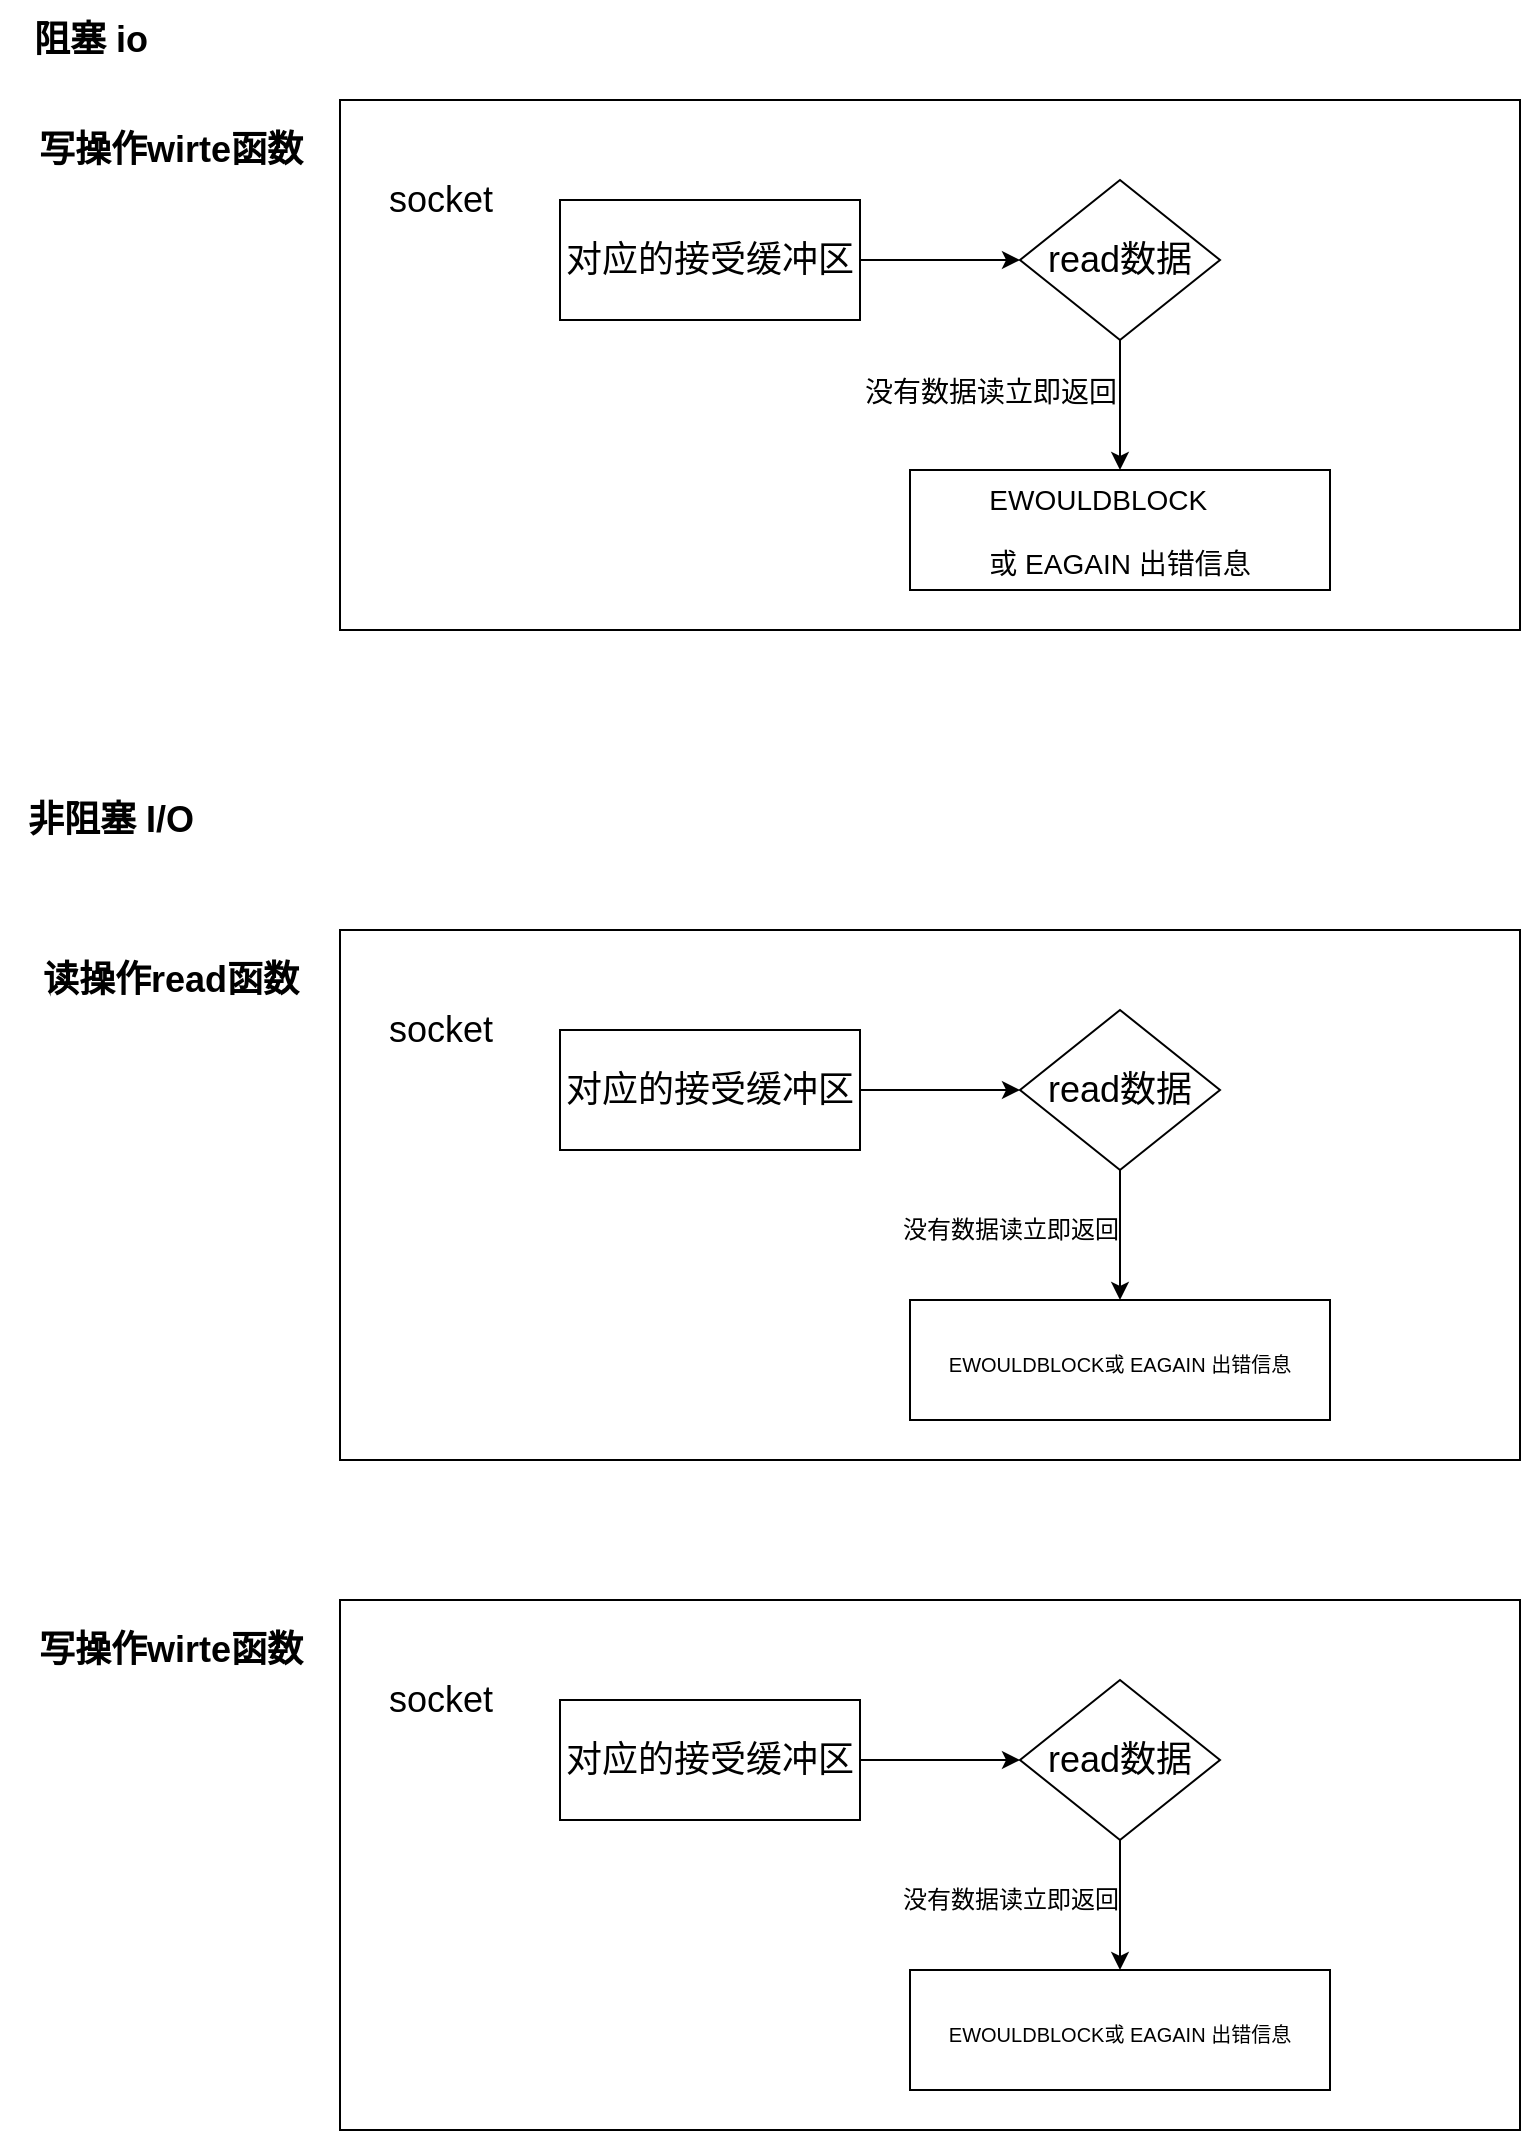 <mxfile version="20.4.1" type="github">
  <diagram id="OnTdiCpOdUWxgo_nxiWs" name="第 1 页">
    <mxGraphModel dx="969" dy="609" grid="1" gridSize="10" guides="1" tooltips="1" connect="1" arrows="1" fold="1" page="1" pageScale="1" pageWidth="827" pageHeight="1169" math="0" shadow="0">
      <root>
        <mxCell id="0" />
        <mxCell id="1" parent="0" />
        <mxCell id="bHkdKSp5bRuQLUvRUitD-2" value="" style="rounded=0;whiteSpace=wrap;html=1;" vertex="1" parent="1">
          <mxGeometry x="170" y="475" width="590" height="265" as="geometry" />
        </mxCell>
        <mxCell id="bHkdKSp5bRuQLUvRUitD-3" value="&lt;font style=&quot;font-size: 18px;&quot;&gt;&lt;b&gt;阻塞 io&lt;/b&gt;&lt;/font&gt;" style="text;html=1;resizable=0;autosize=1;align=center;verticalAlign=middle;points=[];fillColor=none;strokeColor=none;rounded=0;" vertex="1" parent="1">
          <mxGeometry x="5" y="10" width="80" height="40" as="geometry" />
        </mxCell>
        <mxCell id="bHkdKSp5bRuQLUvRUitD-5" value="&lt;font style=&quot;font-size: 18px;&quot;&gt;&lt;b&gt;非阻塞 I/O&lt;/b&gt;&lt;/font&gt;" style="text;html=1;resizable=0;autosize=1;align=center;verticalAlign=middle;points=[];fillColor=none;strokeColor=none;rounded=0;" vertex="1" parent="1">
          <mxGeometry y="400" width="110" height="40" as="geometry" />
        </mxCell>
        <mxCell id="bHkdKSp5bRuQLUvRUitD-6" value="&lt;article data-content=&quot;[{&amp;quot;type&amp;quot;:&amp;quot;block&amp;quot;,&amp;quot;id&amp;quot;:&amp;quot;ECZx-1654239543630&amp;quot;,&amp;quot;name&amp;quot;:&amp;quot;paragraph&amp;quot;,&amp;quot;data&amp;quot;:{},&amp;quot;nodes&amp;quot;:[{&amp;quot;type&amp;quot;:&amp;quot;text&amp;quot;,&amp;quot;id&amp;quot;:&amp;quot;fXnB-1654239543628&amp;quot;,&amp;quot;leaves&amp;quot;:[{&amp;quot;text&amp;quot;:&amp;quot;读操作&amp;quot;,&amp;quot;marks&amp;quot;:[{&amp;quot;type&amp;quot;:&amp;quot;fontSize&amp;quot;,&amp;quot;value&amp;quot;:18},{&amp;quot;type&amp;quot;:&amp;quot;bold&amp;quot;}]}]}],&amp;quot;state&amp;quot;:{}}]&quot;&gt;&lt;div style=&quot;line-height: 1.75; font-size: 14px; text-align: left;&quot;&gt;&lt;span style=&quot;font-size: 18px;font-weight: bold;&quot;&gt;读操作read函数&lt;/span&gt;&lt;/div&gt;&lt;/article&gt;" style="text;html=1;resizable=0;autosize=1;align=center;verticalAlign=middle;points=[];fillColor=none;strokeColor=none;rounded=0;fontSize=18;" vertex="1" parent="1">
          <mxGeometry x="10" y="475" width="150" height="50" as="geometry" />
        </mxCell>
        <mxCell id="bHkdKSp5bRuQLUvRUitD-7" value="&lt;article data-content=&quot;[{&amp;quot;type&amp;quot;:&amp;quot;block&amp;quot;,&amp;quot;id&amp;quot;:&amp;quot;ECZx-1654239543630&amp;quot;,&amp;quot;name&amp;quot;:&amp;quot;paragraph&amp;quot;,&amp;quot;data&amp;quot;:{},&amp;quot;nodes&amp;quot;:[{&amp;quot;type&amp;quot;:&amp;quot;text&amp;quot;,&amp;quot;id&amp;quot;:&amp;quot;fXnB-1654239543628&amp;quot;,&amp;quot;leaves&amp;quot;:[{&amp;quot;text&amp;quot;:&amp;quot;读操作&amp;quot;,&amp;quot;marks&amp;quot;:[{&amp;quot;type&amp;quot;:&amp;quot;fontSize&amp;quot;,&amp;quot;value&amp;quot;:18},{&amp;quot;type&amp;quot;:&amp;quot;bold&amp;quot;}]}]}],&amp;quot;state&amp;quot;:{}}]&quot;&gt;&lt;div style=&quot;line-height: 1.75; font-size: 14px; text-align: left;&quot;&gt;&lt;span style=&quot;font-size: 18px;&quot;&gt;socket&lt;/span&gt;&lt;/div&gt;&lt;/article&gt;" style="text;html=1;resizable=0;autosize=1;align=center;verticalAlign=middle;points=[];fillColor=none;strokeColor=none;rounded=0;fontSize=18;" vertex="1" parent="1">
          <mxGeometry x="180" y="500" width="80" height="50" as="geometry" />
        </mxCell>
        <mxCell id="bHkdKSp5bRuQLUvRUitD-10" value="" style="edgeStyle=orthogonalEdgeStyle;rounded=0;orthogonalLoop=1;jettySize=auto;html=1;fontSize=18;" edge="1" parent="1" source="bHkdKSp5bRuQLUvRUitD-8">
          <mxGeometry relative="1" as="geometry">
            <mxPoint x="510" y="555" as="targetPoint" />
          </mxGeometry>
        </mxCell>
        <mxCell id="bHkdKSp5bRuQLUvRUitD-8" value="对应的接受缓冲区" style="rounded=0;whiteSpace=wrap;html=1;fontSize=18;" vertex="1" parent="1">
          <mxGeometry x="280" y="525" width="150" height="60" as="geometry" />
        </mxCell>
        <mxCell id="bHkdKSp5bRuQLUvRUitD-20" value="" style="edgeStyle=orthogonalEdgeStyle;rounded=0;orthogonalLoop=1;jettySize=auto;html=1;fontSize=18;" edge="1" parent="1" source="bHkdKSp5bRuQLUvRUitD-13" target="bHkdKSp5bRuQLUvRUitD-19">
          <mxGeometry relative="1" as="geometry" />
        </mxCell>
        <mxCell id="bHkdKSp5bRuQLUvRUitD-13" value="&lt;span style=&quot;text-align: left;&quot;&gt;read&lt;/span&gt;数据" style="rhombus;whiteSpace=wrap;html=1;fontSize=18;" vertex="1" parent="1">
          <mxGeometry x="510" y="515" width="100" height="80" as="geometry" />
        </mxCell>
        <mxCell id="bHkdKSp5bRuQLUvRUitD-19" value="&lt;article data-content=&quot;[{&amp;quot;type&amp;quot;:&amp;quot;block&amp;quot;,&amp;quot;id&amp;quot;:&amp;quot;qyoK-1654239552444&amp;quot;,&amp;quot;name&amp;quot;:&amp;quot;paragraph&amp;quot;,&amp;quot;data&amp;quot;:{},&amp;quot;nodes&amp;quot;:[{&amp;quot;type&amp;quot;:&amp;quot;text&amp;quot;,&amp;quot;id&amp;quot;:&amp;quot;dOnc-1654239552442&amp;quot;,&amp;quot;leaves&amp;quot;:[{&amp;quot;text&amp;quot;:&amp;quot;EWOULDBLOCK&amp;quot;,&amp;quot;marks&amp;quot;:[{&amp;quot;type&amp;quot;:&amp;quot;fontSize&amp;quot;,&amp;quot;value&amp;quot;:18}]}]}],&amp;quot;state&amp;quot;:{}}]&quot;&gt;&lt;div style=&quot;line-height: 1.75; text-align: left;&quot;&gt;&lt;font style=&quot;font-size: 10px;&quot;&gt;&lt;font style=&quot;&quot;&gt;EWOULDBLOCK&lt;/font&gt;&lt;span style=&quot;background-color: initial;&quot;&gt;或 EAGAIN 出错信息&lt;/span&gt;&lt;/font&gt;&lt;/div&gt;&lt;/article&gt;" style="whiteSpace=wrap;html=1;fontSize=18;" vertex="1" parent="1">
          <mxGeometry x="455" y="660" width="210" height="60" as="geometry" />
        </mxCell>
        <mxCell id="bHkdKSp5bRuQLUvRUitD-21" value="&lt;article data-content=&quot;[{&amp;quot;type&amp;quot;:&amp;quot;block&amp;quot;,&amp;quot;id&amp;quot;:&amp;quot;ECZx-1654239543630&amp;quot;,&amp;quot;name&amp;quot;:&amp;quot;paragraph&amp;quot;,&amp;quot;data&amp;quot;:{},&amp;quot;nodes&amp;quot;:[{&amp;quot;type&amp;quot;:&amp;quot;text&amp;quot;,&amp;quot;id&amp;quot;:&amp;quot;fXnB-1654239543628&amp;quot;,&amp;quot;leaves&amp;quot;:[{&amp;quot;text&amp;quot;:&amp;quot;读操作&amp;quot;,&amp;quot;marks&amp;quot;:[{&amp;quot;type&amp;quot;:&amp;quot;fontSize&amp;quot;,&amp;quot;value&amp;quot;:18},{&amp;quot;type&amp;quot;:&amp;quot;bold&amp;quot;}]}]}],&amp;quot;state&amp;quot;:{}}]&quot;&gt;&lt;div style=&quot;line-height: 1.75; text-align: left;&quot;&gt;&lt;font style=&quot;font-size: 12px;&quot;&gt;没有数据读立即返回&lt;/font&gt;&lt;/div&gt;&lt;/article&gt;" style="text;html=1;resizable=0;autosize=1;align=center;verticalAlign=middle;points=[];fillColor=none;strokeColor=none;rounded=0;fontSize=18;" vertex="1" parent="1">
          <mxGeometry x="440" y="597.5" width="130" height="50" as="geometry" />
        </mxCell>
        <mxCell id="bHkdKSp5bRuQLUvRUitD-23" value="" style="rounded=0;whiteSpace=wrap;html=1;" vertex="1" parent="1">
          <mxGeometry x="170" y="810" width="590" height="265" as="geometry" />
        </mxCell>
        <mxCell id="bHkdKSp5bRuQLUvRUitD-24" value="&lt;article data-content=&quot;[{&amp;quot;type&amp;quot;:&amp;quot;block&amp;quot;,&amp;quot;id&amp;quot;:&amp;quot;ECZx-1654239543630&amp;quot;,&amp;quot;name&amp;quot;:&amp;quot;paragraph&amp;quot;,&amp;quot;data&amp;quot;:{},&amp;quot;nodes&amp;quot;:[{&amp;quot;type&amp;quot;:&amp;quot;text&amp;quot;,&amp;quot;id&amp;quot;:&amp;quot;fXnB-1654239543628&amp;quot;,&amp;quot;leaves&amp;quot;:[{&amp;quot;text&amp;quot;:&amp;quot;读操作&amp;quot;,&amp;quot;marks&amp;quot;:[{&amp;quot;type&amp;quot;:&amp;quot;fontSize&amp;quot;,&amp;quot;value&amp;quot;:18},{&amp;quot;type&amp;quot;:&amp;quot;bold&amp;quot;}]}]}],&amp;quot;state&amp;quot;:{}}]&quot;&gt;&lt;div style=&quot;line-height: 1.75; font-size: 14px; text-align: left;&quot;&gt;&lt;span style=&quot;font-size: 18px;font-weight: bold;&quot;&gt;写操作wirte函数&lt;/span&gt;&lt;/div&gt;&lt;/article&gt;" style="text;html=1;resizable=0;autosize=1;align=center;verticalAlign=middle;points=[];fillColor=none;strokeColor=none;rounded=0;fontSize=18;" vertex="1" parent="1">
          <mxGeometry x="5" y="810" width="160" height="50" as="geometry" />
        </mxCell>
        <mxCell id="bHkdKSp5bRuQLUvRUitD-25" value="&lt;article data-content=&quot;[{&amp;quot;type&amp;quot;:&amp;quot;block&amp;quot;,&amp;quot;id&amp;quot;:&amp;quot;ECZx-1654239543630&amp;quot;,&amp;quot;name&amp;quot;:&amp;quot;paragraph&amp;quot;,&amp;quot;data&amp;quot;:{},&amp;quot;nodes&amp;quot;:[{&amp;quot;type&amp;quot;:&amp;quot;text&amp;quot;,&amp;quot;id&amp;quot;:&amp;quot;fXnB-1654239543628&amp;quot;,&amp;quot;leaves&amp;quot;:[{&amp;quot;text&amp;quot;:&amp;quot;读操作&amp;quot;,&amp;quot;marks&amp;quot;:[{&amp;quot;type&amp;quot;:&amp;quot;fontSize&amp;quot;,&amp;quot;value&amp;quot;:18},{&amp;quot;type&amp;quot;:&amp;quot;bold&amp;quot;}]}]}],&amp;quot;state&amp;quot;:{}}]&quot;&gt;&lt;div style=&quot;line-height: 1.75; font-size: 14px; text-align: left;&quot;&gt;&lt;span style=&quot;font-size: 18px;&quot;&gt;socket&lt;/span&gt;&lt;/div&gt;&lt;/article&gt;" style="text;html=1;resizable=0;autosize=1;align=center;verticalAlign=middle;points=[];fillColor=none;strokeColor=none;rounded=0;fontSize=18;" vertex="1" parent="1">
          <mxGeometry x="180" y="835" width="80" height="50" as="geometry" />
        </mxCell>
        <mxCell id="bHkdKSp5bRuQLUvRUitD-26" value="" style="edgeStyle=orthogonalEdgeStyle;rounded=0;orthogonalLoop=1;jettySize=auto;html=1;fontSize=18;" edge="1" parent="1" source="bHkdKSp5bRuQLUvRUitD-27">
          <mxGeometry relative="1" as="geometry">
            <mxPoint x="510" y="890" as="targetPoint" />
          </mxGeometry>
        </mxCell>
        <mxCell id="bHkdKSp5bRuQLUvRUitD-27" value="对应的接受缓冲区" style="rounded=0;whiteSpace=wrap;html=1;fontSize=18;" vertex="1" parent="1">
          <mxGeometry x="280" y="860" width="150" height="60" as="geometry" />
        </mxCell>
        <mxCell id="bHkdKSp5bRuQLUvRUitD-28" value="" style="edgeStyle=orthogonalEdgeStyle;rounded=0;orthogonalLoop=1;jettySize=auto;html=1;fontSize=18;" edge="1" parent="1" source="bHkdKSp5bRuQLUvRUitD-29" target="bHkdKSp5bRuQLUvRUitD-30">
          <mxGeometry relative="1" as="geometry" />
        </mxCell>
        <mxCell id="bHkdKSp5bRuQLUvRUitD-29" value="&lt;span style=&quot;text-align: left;&quot;&gt;read&lt;/span&gt;数据" style="rhombus;whiteSpace=wrap;html=1;fontSize=18;" vertex="1" parent="1">
          <mxGeometry x="510" y="850" width="100" height="80" as="geometry" />
        </mxCell>
        <mxCell id="bHkdKSp5bRuQLUvRUitD-30" value="&lt;article data-content=&quot;[{&amp;quot;type&amp;quot;:&amp;quot;block&amp;quot;,&amp;quot;id&amp;quot;:&amp;quot;qyoK-1654239552444&amp;quot;,&amp;quot;name&amp;quot;:&amp;quot;paragraph&amp;quot;,&amp;quot;data&amp;quot;:{},&amp;quot;nodes&amp;quot;:[{&amp;quot;type&amp;quot;:&amp;quot;text&amp;quot;,&amp;quot;id&amp;quot;:&amp;quot;dOnc-1654239552442&amp;quot;,&amp;quot;leaves&amp;quot;:[{&amp;quot;text&amp;quot;:&amp;quot;EWOULDBLOCK&amp;quot;,&amp;quot;marks&amp;quot;:[{&amp;quot;type&amp;quot;:&amp;quot;fontSize&amp;quot;,&amp;quot;value&amp;quot;:18}]}]}],&amp;quot;state&amp;quot;:{}}]&quot;&gt;&lt;div style=&quot;line-height: 1.75; text-align: left;&quot;&gt;&lt;font style=&quot;font-size: 10px;&quot;&gt;&lt;font style=&quot;&quot;&gt;EWOULDBLOCK&lt;/font&gt;&lt;span style=&quot;background-color: initial;&quot;&gt;或 EAGAIN 出错信息&lt;/span&gt;&lt;/font&gt;&lt;/div&gt;&lt;/article&gt;" style="whiteSpace=wrap;html=1;fontSize=18;" vertex="1" parent="1">
          <mxGeometry x="455" y="995" width="210" height="60" as="geometry" />
        </mxCell>
        <mxCell id="bHkdKSp5bRuQLUvRUitD-31" value="&lt;article data-content=&quot;[{&amp;quot;type&amp;quot;:&amp;quot;block&amp;quot;,&amp;quot;id&amp;quot;:&amp;quot;ECZx-1654239543630&amp;quot;,&amp;quot;name&amp;quot;:&amp;quot;paragraph&amp;quot;,&amp;quot;data&amp;quot;:{},&amp;quot;nodes&amp;quot;:[{&amp;quot;type&amp;quot;:&amp;quot;text&amp;quot;,&amp;quot;id&amp;quot;:&amp;quot;fXnB-1654239543628&amp;quot;,&amp;quot;leaves&amp;quot;:[{&amp;quot;text&amp;quot;:&amp;quot;读操作&amp;quot;,&amp;quot;marks&amp;quot;:[{&amp;quot;type&amp;quot;:&amp;quot;fontSize&amp;quot;,&amp;quot;value&amp;quot;:18},{&amp;quot;type&amp;quot;:&amp;quot;bold&amp;quot;}]}]}],&amp;quot;state&amp;quot;:{}}]&quot;&gt;&lt;div style=&quot;line-height: 1.75; text-align: left;&quot;&gt;&lt;font style=&quot;font-size: 12px;&quot;&gt;没有数据读立即返回&lt;/font&gt;&lt;/div&gt;&lt;/article&gt;" style="text;html=1;resizable=0;autosize=1;align=center;verticalAlign=middle;points=[];fillColor=none;strokeColor=none;rounded=0;fontSize=18;" vertex="1" parent="1">
          <mxGeometry x="440" y="932.5" width="130" height="50" as="geometry" />
        </mxCell>
        <mxCell id="bHkdKSp5bRuQLUvRUitD-32" value="" style="rounded=0;whiteSpace=wrap;html=1;" vertex="1" parent="1">
          <mxGeometry x="170" y="60" width="590" height="265" as="geometry" />
        </mxCell>
        <mxCell id="bHkdKSp5bRuQLUvRUitD-33" value="&lt;article data-content=&quot;[{&amp;quot;type&amp;quot;:&amp;quot;block&amp;quot;,&amp;quot;id&amp;quot;:&amp;quot;ECZx-1654239543630&amp;quot;,&amp;quot;name&amp;quot;:&amp;quot;paragraph&amp;quot;,&amp;quot;data&amp;quot;:{},&amp;quot;nodes&amp;quot;:[{&amp;quot;type&amp;quot;:&amp;quot;text&amp;quot;,&amp;quot;id&amp;quot;:&amp;quot;fXnB-1654239543628&amp;quot;,&amp;quot;leaves&amp;quot;:[{&amp;quot;text&amp;quot;:&amp;quot;读操作&amp;quot;,&amp;quot;marks&amp;quot;:[{&amp;quot;type&amp;quot;:&amp;quot;fontSize&amp;quot;,&amp;quot;value&amp;quot;:18},{&amp;quot;type&amp;quot;:&amp;quot;bold&amp;quot;}]}]}],&amp;quot;state&amp;quot;:{}}]&quot;&gt;&lt;div style=&quot;line-height: 1.75; font-size: 14px; text-align: left;&quot;&gt;&lt;span style=&quot;font-size: 18px;font-weight: bold;&quot;&gt;写操作wirte函数&lt;/span&gt;&lt;/div&gt;&lt;/article&gt;" style="text;html=1;resizable=0;autosize=1;align=center;verticalAlign=middle;points=[];fillColor=none;strokeColor=none;rounded=0;fontSize=18;" vertex="1" parent="1">
          <mxGeometry x="5" y="60" width="160" height="50" as="geometry" />
        </mxCell>
        <mxCell id="bHkdKSp5bRuQLUvRUitD-34" value="&lt;article data-content=&quot;[{&amp;quot;type&amp;quot;:&amp;quot;block&amp;quot;,&amp;quot;id&amp;quot;:&amp;quot;ECZx-1654239543630&amp;quot;,&amp;quot;name&amp;quot;:&amp;quot;paragraph&amp;quot;,&amp;quot;data&amp;quot;:{},&amp;quot;nodes&amp;quot;:[{&amp;quot;type&amp;quot;:&amp;quot;text&amp;quot;,&amp;quot;id&amp;quot;:&amp;quot;fXnB-1654239543628&amp;quot;,&amp;quot;leaves&amp;quot;:[{&amp;quot;text&amp;quot;:&amp;quot;读操作&amp;quot;,&amp;quot;marks&amp;quot;:[{&amp;quot;type&amp;quot;:&amp;quot;fontSize&amp;quot;,&amp;quot;value&amp;quot;:18},{&amp;quot;type&amp;quot;:&amp;quot;bold&amp;quot;}]}]}],&amp;quot;state&amp;quot;:{}}]&quot;&gt;&lt;div style=&quot;line-height: 1.75; font-size: 14px; text-align: left;&quot;&gt;&lt;span style=&quot;font-size: 18px;&quot;&gt;socket&lt;/span&gt;&lt;/div&gt;&lt;/article&gt;" style="text;html=1;resizable=0;autosize=1;align=center;verticalAlign=middle;points=[];fillColor=none;strokeColor=none;rounded=0;fontSize=18;" vertex="1" parent="1">
          <mxGeometry x="180" y="85" width="80" height="50" as="geometry" />
        </mxCell>
        <mxCell id="bHkdKSp5bRuQLUvRUitD-35" value="" style="edgeStyle=orthogonalEdgeStyle;rounded=0;orthogonalLoop=1;jettySize=auto;html=1;fontSize=18;" edge="1" parent="1" source="bHkdKSp5bRuQLUvRUitD-36">
          <mxGeometry relative="1" as="geometry">
            <mxPoint x="510" y="140" as="targetPoint" />
          </mxGeometry>
        </mxCell>
        <mxCell id="bHkdKSp5bRuQLUvRUitD-36" value="对应的接受缓冲区" style="rounded=0;whiteSpace=wrap;html=1;fontSize=18;" vertex="1" parent="1">
          <mxGeometry x="280" y="110" width="150" height="60" as="geometry" />
        </mxCell>
        <mxCell id="bHkdKSp5bRuQLUvRUitD-37" value="" style="edgeStyle=orthogonalEdgeStyle;rounded=0;orthogonalLoop=1;jettySize=auto;html=1;fontSize=18;" edge="1" parent="1" source="bHkdKSp5bRuQLUvRUitD-38" target="bHkdKSp5bRuQLUvRUitD-39">
          <mxGeometry relative="1" as="geometry" />
        </mxCell>
        <mxCell id="bHkdKSp5bRuQLUvRUitD-38" value="&lt;span style=&quot;text-align: left;&quot;&gt;read&lt;/span&gt;数据" style="rhombus;whiteSpace=wrap;html=1;fontSize=18;" vertex="1" parent="1">
          <mxGeometry x="510" y="100" width="100" height="80" as="geometry" />
        </mxCell>
        <mxCell id="bHkdKSp5bRuQLUvRUitD-39" value="&lt;article data-content=&quot;[{&amp;quot;type&amp;quot;:&amp;quot;block&amp;quot;,&amp;quot;id&amp;quot;:&amp;quot;qyoK-1654239552444&amp;quot;,&amp;quot;name&amp;quot;:&amp;quot;paragraph&amp;quot;,&amp;quot;data&amp;quot;:{},&amp;quot;nodes&amp;quot;:[{&amp;quot;type&amp;quot;:&amp;quot;text&amp;quot;,&amp;quot;id&amp;quot;:&amp;quot;dOnc-1654239552442&amp;quot;,&amp;quot;leaves&amp;quot;:[{&amp;quot;text&amp;quot;:&amp;quot;EWOULDBLOCK&amp;quot;,&amp;quot;marks&amp;quot;:[{&amp;quot;type&amp;quot;:&amp;quot;fontSize&amp;quot;,&amp;quot;value&amp;quot;:18}]}]}],&amp;quot;state&amp;quot;:{}}]&quot;&gt;&lt;div style=&quot;line-height: 1.75; text-align: left;&quot;&gt;&lt;font style=&quot;font-size: 14px;&quot;&gt;&lt;font style=&quot;&quot;&gt;EWOULDBLOCK&lt;/font&gt;&lt;/font&gt;&lt;/div&gt;&lt;div style=&quot;line-height: 1.75; text-align: left;&quot;&gt;&lt;font style=&quot;font-size: 14px;&quot;&gt;&lt;span style=&quot;background-color: initial;&quot;&gt;或 EAGAIN 出错信息&lt;/span&gt;&lt;/font&gt;&lt;/div&gt;&lt;/article&gt;" style="whiteSpace=wrap;html=1;fontSize=18;" vertex="1" parent="1">
          <mxGeometry x="455" y="245" width="210" height="60" as="geometry" />
        </mxCell>
        <mxCell id="bHkdKSp5bRuQLUvRUitD-40" value="&lt;article data-content=&quot;[{&amp;quot;type&amp;quot;:&amp;quot;block&amp;quot;,&amp;quot;id&amp;quot;:&amp;quot;ECZx-1654239543630&amp;quot;,&amp;quot;name&amp;quot;:&amp;quot;paragraph&amp;quot;,&amp;quot;data&amp;quot;:{},&amp;quot;nodes&amp;quot;:[{&amp;quot;type&amp;quot;:&amp;quot;text&amp;quot;,&amp;quot;id&amp;quot;:&amp;quot;fXnB-1654239543628&amp;quot;,&amp;quot;leaves&amp;quot;:[{&amp;quot;text&amp;quot;:&amp;quot;读操作&amp;quot;,&amp;quot;marks&amp;quot;:[{&amp;quot;type&amp;quot;:&amp;quot;fontSize&amp;quot;,&amp;quot;value&amp;quot;:18},{&amp;quot;type&amp;quot;:&amp;quot;bold&amp;quot;}]}]}],&amp;quot;state&amp;quot;:{}}]&quot;&gt;&lt;div style=&quot;line-height: 1.75; text-align: left;&quot;&gt;&lt;font style=&quot;font-size: 14px;&quot;&gt;没有数据读立即返回&lt;/font&gt;&lt;/div&gt;&lt;/article&gt;" style="text;html=1;resizable=0;autosize=1;align=center;verticalAlign=middle;points=[];fillColor=none;strokeColor=none;rounded=0;fontSize=18;" vertex="1" parent="1">
          <mxGeometry x="420" y="180" width="150" height="50" as="geometry" />
        </mxCell>
      </root>
    </mxGraphModel>
  </diagram>
</mxfile>
